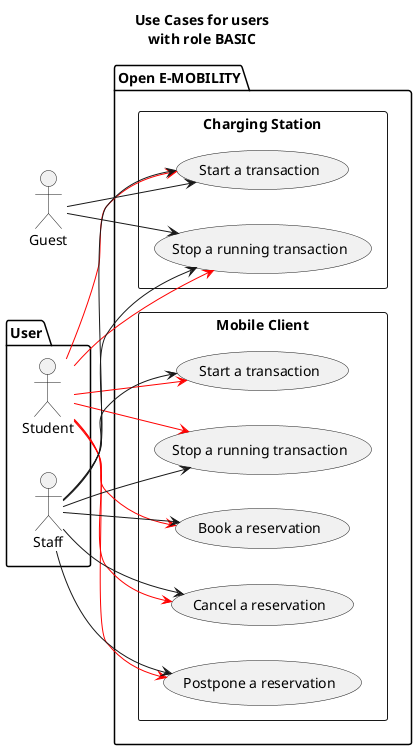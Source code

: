 @startuml

    title Use Cases for users\nwith role BASIC

    left to right direction

    actor "Guest" as g

    package User {
        actor "Student" as stud
        actor "Staff" as staff
    }

    package "Open E-MOBILITY" {
        rectangle "Charging Station" {
            usecase "Start a transaction" as UC6
            usecase "Stop a running transaction" as UC7
        }
        rectangle "Mobile Client" {
            usecase "Book a reservation" as UC1
            usecase "Cancel a reservation" as UC2
            usecase "Postpone a reservation" as UC3
            usecase "Start a transaction" as UC4
            usecase "Stop a running transaction" as UC5
        }
    }

    stud --> UC1 #Red
    stud --> UC2 #Red
    stud --> UC3 #Red
    stud --> UC4 #Red
    stud --> UC5 #Red
    stud --> UC6 #Red
    stud --> UC7 #Red

    staff --> UC1
    staff --> UC2
    staff --> UC3
    staff --> UC4
    staff --> UC5
    staff --> UC6
    staff --> UC7

    g --> UC6
    g --> UC7
    

@enduml